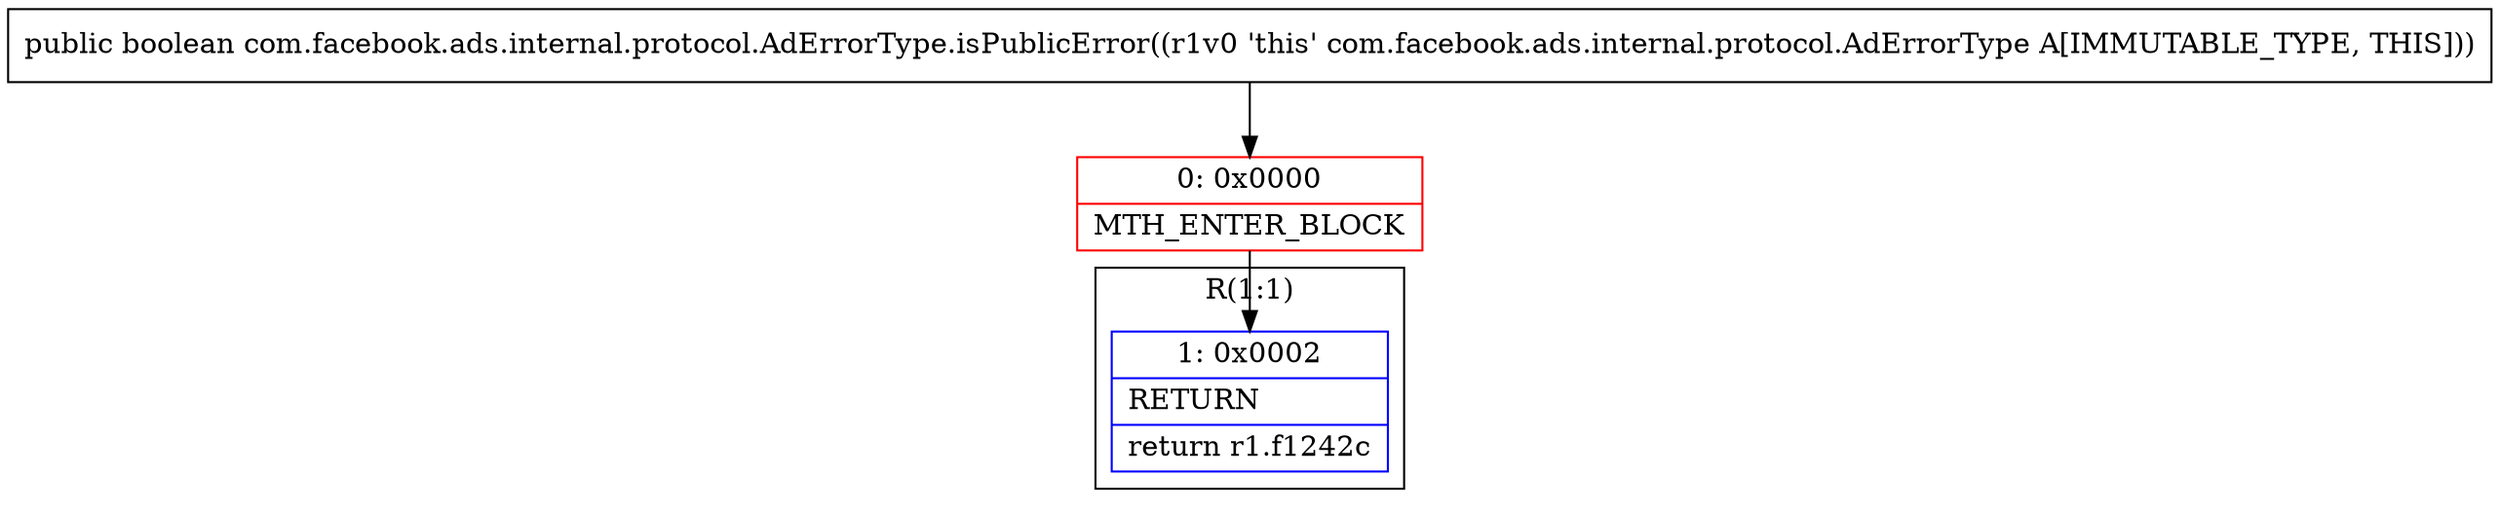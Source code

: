 digraph "CFG forcom.facebook.ads.internal.protocol.AdErrorType.isPublicError()Z" {
subgraph cluster_Region_1912630564 {
label = "R(1:1)";
node [shape=record,color=blue];
Node_1 [shape=record,label="{1\:\ 0x0002|RETURN\l|return r1.f1242c\l}"];
}
Node_0 [shape=record,color=red,label="{0\:\ 0x0000|MTH_ENTER_BLOCK\l}"];
MethodNode[shape=record,label="{public boolean com.facebook.ads.internal.protocol.AdErrorType.isPublicError((r1v0 'this' com.facebook.ads.internal.protocol.AdErrorType A[IMMUTABLE_TYPE, THIS])) }"];
MethodNode -> Node_0;
Node_0 -> Node_1;
}

